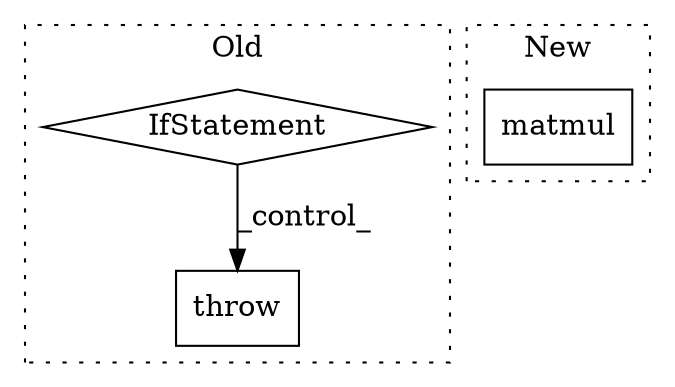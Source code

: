 digraph G {
subgraph cluster0 {
1 [label="throw" a="53" s="22203" l="6" shape="box"];
3 [label="IfStatement" a="25" s="21876,21894" l="4,2" shape="diamond"];
label = "Old";
style="dotted";
}
subgraph cluster1 {
2 [label="matmul" a="32" s="23963,24079" l="7,1" shape="box"];
label = "New";
style="dotted";
}
3 -> 1 [label="_control_"];
}